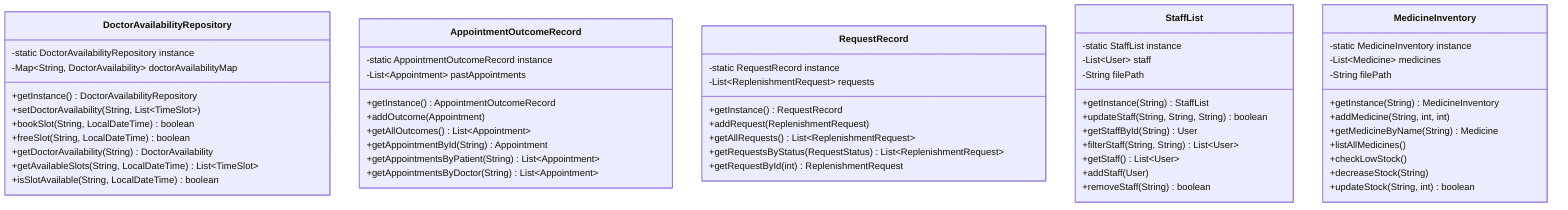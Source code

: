 classDiagram
    %% Repositories and Records
    class DoctorAvailabilityRepository {
        -static DoctorAvailabilityRepository instance
        -Map~String, DoctorAvailability~ doctorAvailabilityMap
        +getInstance() DoctorAvailabilityRepository
        +setDoctorAvailability(String, List~TimeSlot~)
        +bookSlot(String, LocalDateTime) boolean
        +freeSlot(String, LocalDateTime) boolean
        +getDoctorAvailability(String) DoctorAvailability
        +getAvailableSlots(String, LocalDateTime) List~TimeSlot~
        +isSlotAvailable(String, LocalDateTime) boolean
    }

    class AppointmentOutcomeRecord {
        -static AppointmentOutcomeRecord instance
        -List~Appointment~ pastAppointments
        +getInstance() AppointmentOutcomeRecord
        +addOutcome(Appointment)
        +getAllOutcomes() List~Appointment~
        +getAppointmentById(String) Appointment
        +getAppointmentsByPatient(String) List~Appointment~
        +getAppointmentsByDoctor(String) List~Appointment~
    }

    class RequestRecord {
        -static RequestRecord instance
        -List~ReplenishmentRequest~ requests
        +getInstance() RequestRecord
        +addRequest(ReplenishmentRequest)
        +getAllRequests() List~ReplenishmentRequest~
        +getRequestsByStatus(RequestStatus) List~ReplenishmentRequest~
        +getRequestById(int) ReplenishmentRequest
    }

    class StaffList {
        -static StaffList instance
        -List~User~ staff
        -String filePath
        +getInstance(String) StaffList
        +updateStaff(String, String, String) boolean
        +getStaffById(String) User
        +filterStaff(String, String) List~User~
        +getStaff() List~User~
        +addStaff(User)
        +removeStaff(String) boolean
    }

    class MedicineInventory {
        -static MedicineInventory instance
        -List~Medicine~ medicines
        -String filePath
        +getInstance(String) MedicineInventory
        +addMedicine(String, int, int)
        +getMedicineByName(String) Medicine
        +listAllMedicines()
        +checkLowStock()
        +decreaseStock(String)
        +updateStock(String, int) boolean
    }